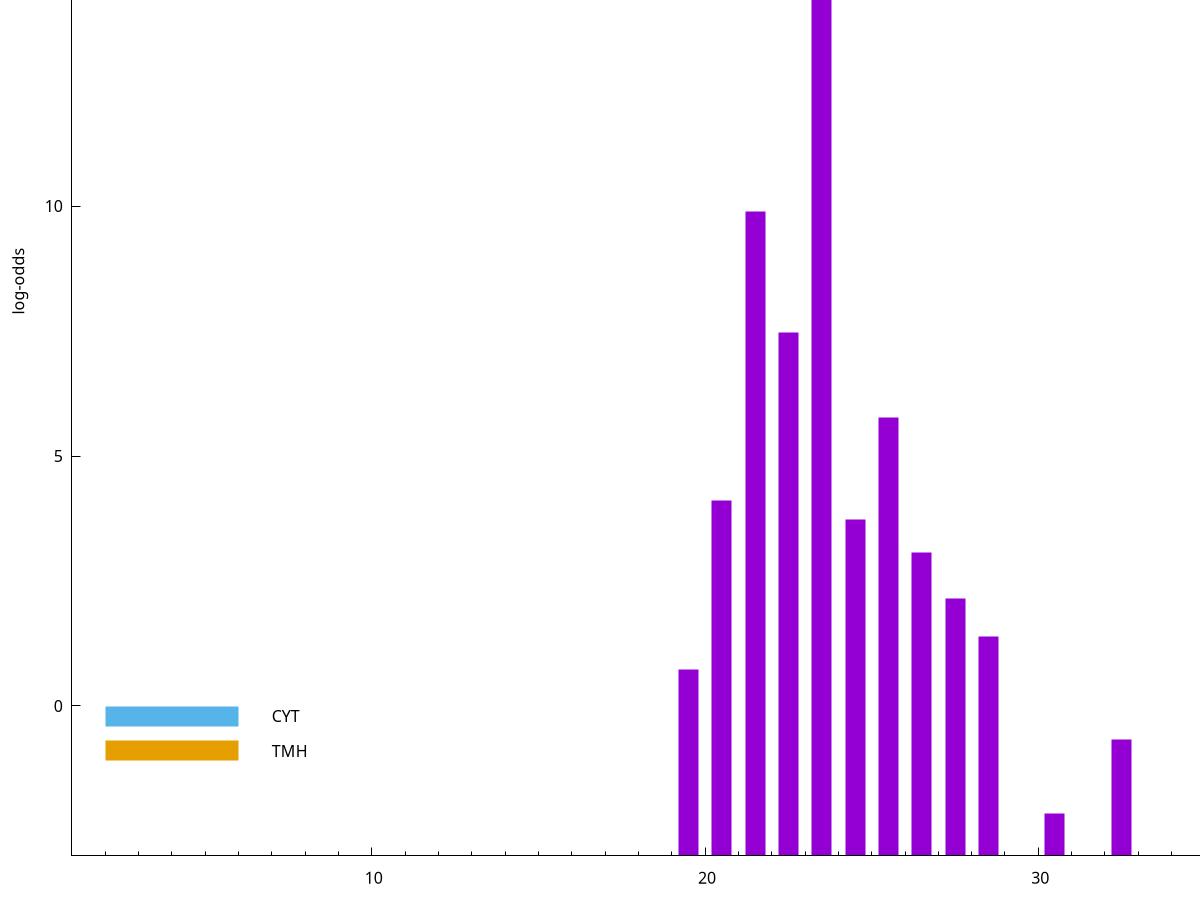 set title "LipoP predictions for SRR4017897.gff"
set size 2., 1.4
set xrange [1:70] 
set mxtics 10
set yrange [-3:20]
set y2range [0:23]
set ylabel "log-odds"
set term postscript eps color solid "Helvetica" 30
set output "SRR4017897.gff39.eps"
set arrow from 2,15.3112 to 6,15.3112 nohead lt 1 lw 20
set label "SpI" at 7,15.3112
set arrow from 2,-0.200913 to 6,-0.200913 nohead lt 3 lw 20
set label "CYT" at 7,-0.200913
set arrow from 2,-0.899875 to 6,-0.899875 nohead lt 4 lw 20
set label "TMH" at 7,-0.899875
set arrow from 2,15.3112 to 6,15.3112 nohead lt 1 lw 20
set label "SpI" at 7,15.3112
# NOTE: The scores below are the log-odds scores with the threshold
# NOTE: subtracted (a hack to make gnuplot make the histogram all
# NOTE: look nice).
plot "-" axes x1y2 title "" with impulses lt 1 lw 20
23.500000 18.267000
21.500000 12.886880
22.500000 10.465550
25.500000 8.779960
20.500000 7.120100
24.500000 6.727350
26.500000 6.072610
27.500000 5.159700
28.500000 4.399000
19.500000 3.720068
32.500000 2.319572
30.500000 0.848130
e
exit
